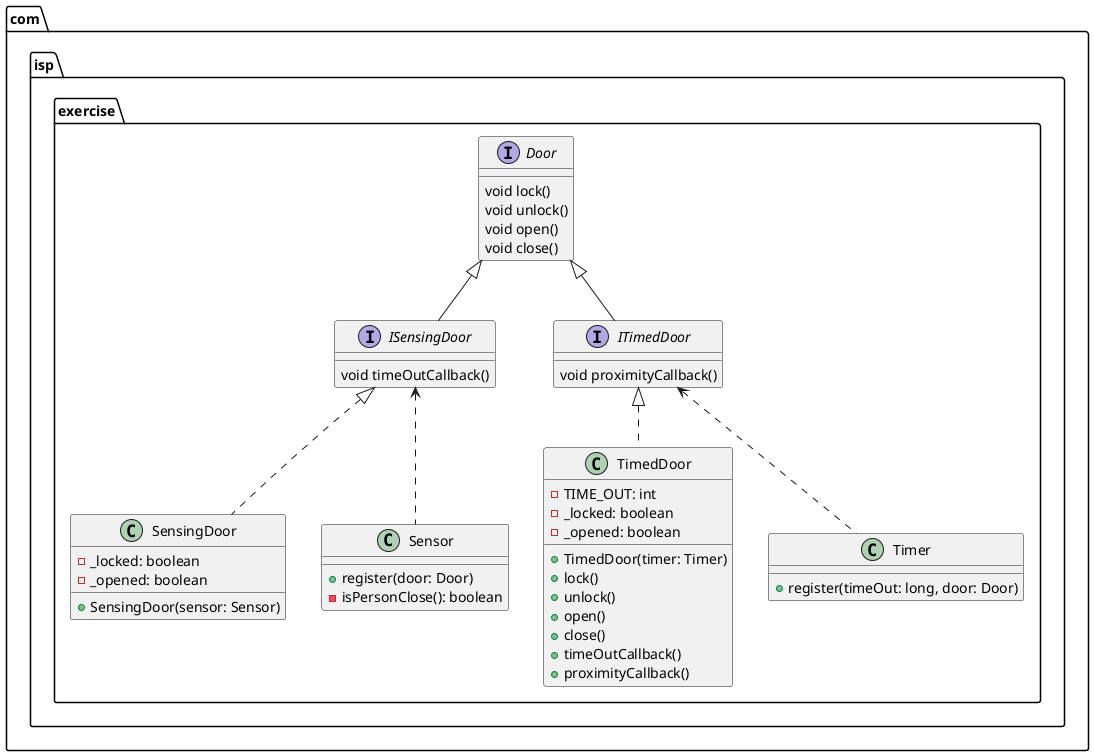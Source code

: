 @startuml
package com.isp.exercise {
  interface Door {
    void lock()
    void unlock()
    void open()
    void close()
  }

  interface ISensingDoor {
    void timeOutCallback()
  }

  interface ITimedDoor {
    void proximityCallback()
  }

  class SensingDoor {
    - _locked: boolean
    - _opened: boolean

    + SensingDoor(sensor: Sensor)
  }

  class Sensor {
    + register(door: Door)
    - isPersonClose(): boolean
  }

  class TimedDoor {
    - TIME_OUT: int
    - _locked: boolean
    - _opened: boolean

    + TimedDoor(timer: Timer)
    + lock()
    + unlock()
    + open()
    + close()
    + timeOutCallback()
    + proximityCallback()
  }

  class Timer {
    + register(timeOut: long, door: Door)
  }
}

Door <|-- ISensingDoor
Door <|-- ITimedDoor
ITimedDoor <.. Timer
ISensingDoor <.. Sensor
ISensingDoor <|.. SensingDoor
ITimedDoor <|.. TimedDoor

@enduml
